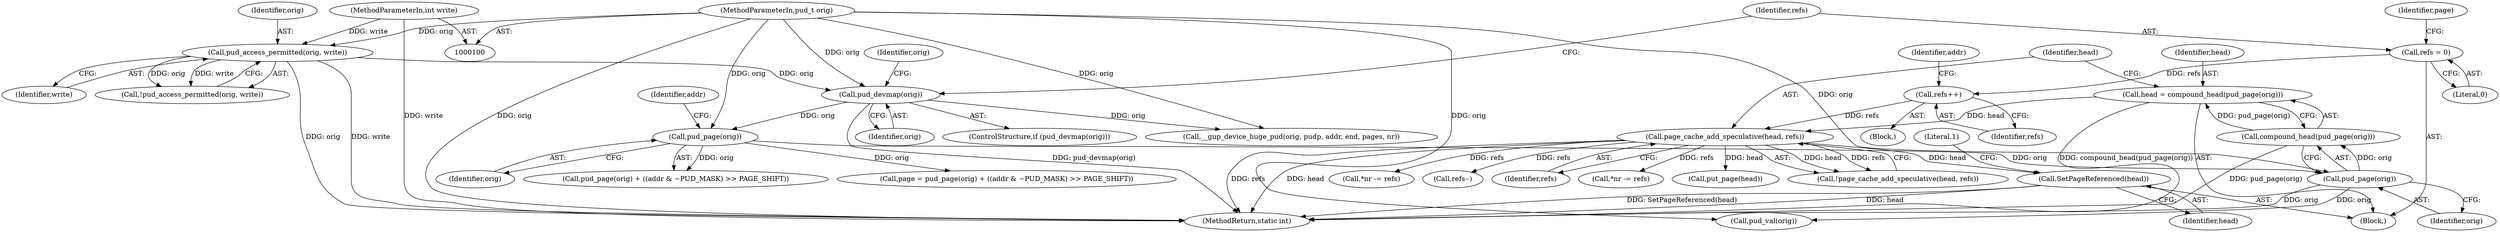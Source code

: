 digraph "0_linux_6b3a707736301c2128ca85ce85fb13f60b5e350a_9@pointer" {
"1000202" [label="(Call,SetPageReferenced(head))"];
"1000172" [label="(Call,page_cache_add_speculative(head, refs))"];
"1000165" [label="(Call,head = compound_head(pud_page(orig)))"];
"1000167" [label="(Call,compound_head(pud_page(orig)))"];
"1000168" [label="(Call,pud_page(orig))"];
"1000136" [label="(Call,pud_page(orig))"];
"1000120" [label="(Call,pud_devmap(orig))"];
"1000114" [label="(Call,pud_access_permitted(orig, write))"];
"1000101" [label="(MethodParameterIn,pud_t orig)"];
"1000105" [label="(MethodParameterIn,int write)"];
"1000156" [label="(Call,refs++)"];
"1000130" [label="(Call,refs = 0)"];
"1000173" [label="(Identifier,head)"];
"1000133" [label="(Call,page = pud_page(orig) + ((addr & ~PUD_MASK) >> PAGE_SHIFT))"];
"1000116" [label="(Identifier,write)"];
"1000124" [label="(Identifier,orig)"];
"1000156" [label="(Call,refs++)"];
"1000114" [label="(Call,pud_access_permitted(orig, write))"];
"1000137" [label="(Identifier,orig)"];
"1000168" [label="(Call,pud_page(orig))"];
"1000134" [label="(Identifier,page)"];
"1000123" [label="(Call,__gup_device_huge_pud(orig, pudp, addr, end, pages, nr))"];
"1000203" [label="(Identifier,head)"];
"1000166" [label="(Identifier,head)"];
"1000115" [label="(Identifier,orig)"];
"1000119" [label="(ControlStructure,if (pud_devmap(orig)))"];
"1000174" [label="(Identifier,refs)"];
"1000191" [label="(Call,*nr -= refs)"];
"1000198" [label="(Call,put_page(head))"];
"1000140" [label="(Identifier,addr)"];
"1000120" [label="(Call,pud_devmap(orig))"];
"1000105" [label="(MethodParameterIn,int write)"];
"1000171" [label="(Call,!page_cache_add_speculative(head, refs))"];
"1000157" [label="(Identifier,refs)"];
"1000108" [label="(Block,)"];
"1000144" [label="(Block,)"];
"1000130" [label="(Call,refs = 0)"];
"1000205" [label="(Literal,1)"];
"1000176" [label="(Call,*nr -= refs)"];
"1000135" [label="(Call,pud_page(orig) + ((addr & ~PUD_MASK) >> PAGE_SHIFT))"];
"1000121" [label="(Identifier,orig)"];
"1000101" [label="(MethodParameterIn,pud_t orig)"];
"1000206" [label="(MethodReturn,static int)"];
"1000196" [label="(Call,refs--)"];
"1000113" [label="(Call,!pud_access_permitted(orig, write))"];
"1000132" [label="(Literal,0)"];
"1000172" [label="(Call,page_cache_add_speculative(head, refs))"];
"1000160" [label="(Identifier,addr)"];
"1000202" [label="(Call,SetPageReferenced(head))"];
"1000131" [label="(Identifier,refs)"];
"1000167" [label="(Call,compound_head(pud_page(orig)))"];
"1000185" [label="(Call,pud_val(orig))"];
"1000169" [label="(Identifier,orig)"];
"1000165" [label="(Call,head = compound_head(pud_page(orig)))"];
"1000136" [label="(Call,pud_page(orig))"];
"1000202" -> "1000108"  [label="AST: "];
"1000202" -> "1000203"  [label="CFG: "];
"1000203" -> "1000202"  [label="AST: "];
"1000205" -> "1000202"  [label="CFG: "];
"1000202" -> "1000206"  [label="DDG: head"];
"1000202" -> "1000206"  [label="DDG: SetPageReferenced(head)"];
"1000172" -> "1000202"  [label="DDG: head"];
"1000172" -> "1000171"  [label="AST: "];
"1000172" -> "1000174"  [label="CFG: "];
"1000173" -> "1000172"  [label="AST: "];
"1000174" -> "1000172"  [label="AST: "];
"1000171" -> "1000172"  [label="CFG: "];
"1000172" -> "1000206"  [label="DDG: head"];
"1000172" -> "1000206"  [label="DDG: refs"];
"1000172" -> "1000171"  [label="DDG: head"];
"1000172" -> "1000171"  [label="DDG: refs"];
"1000165" -> "1000172"  [label="DDG: head"];
"1000156" -> "1000172"  [label="DDG: refs"];
"1000172" -> "1000176"  [label="DDG: refs"];
"1000172" -> "1000191"  [label="DDG: refs"];
"1000172" -> "1000196"  [label="DDG: refs"];
"1000172" -> "1000198"  [label="DDG: head"];
"1000165" -> "1000108"  [label="AST: "];
"1000165" -> "1000167"  [label="CFG: "];
"1000166" -> "1000165"  [label="AST: "];
"1000167" -> "1000165"  [label="AST: "];
"1000173" -> "1000165"  [label="CFG: "];
"1000165" -> "1000206"  [label="DDG: compound_head(pud_page(orig))"];
"1000167" -> "1000165"  [label="DDG: pud_page(orig)"];
"1000167" -> "1000168"  [label="CFG: "];
"1000168" -> "1000167"  [label="AST: "];
"1000167" -> "1000206"  [label="DDG: pud_page(orig)"];
"1000168" -> "1000167"  [label="DDG: orig"];
"1000168" -> "1000169"  [label="CFG: "];
"1000169" -> "1000168"  [label="AST: "];
"1000168" -> "1000206"  [label="DDG: orig"];
"1000136" -> "1000168"  [label="DDG: orig"];
"1000101" -> "1000168"  [label="DDG: orig"];
"1000168" -> "1000185"  [label="DDG: orig"];
"1000136" -> "1000135"  [label="AST: "];
"1000136" -> "1000137"  [label="CFG: "];
"1000137" -> "1000136"  [label="AST: "];
"1000140" -> "1000136"  [label="CFG: "];
"1000136" -> "1000133"  [label="DDG: orig"];
"1000136" -> "1000135"  [label="DDG: orig"];
"1000120" -> "1000136"  [label="DDG: orig"];
"1000101" -> "1000136"  [label="DDG: orig"];
"1000120" -> "1000119"  [label="AST: "];
"1000120" -> "1000121"  [label="CFG: "];
"1000121" -> "1000120"  [label="AST: "];
"1000124" -> "1000120"  [label="CFG: "];
"1000131" -> "1000120"  [label="CFG: "];
"1000120" -> "1000206"  [label="DDG: pud_devmap(orig)"];
"1000114" -> "1000120"  [label="DDG: orig"];
"1000101" -> "1000120"  [label="DDG: orig"];
"1000120" -> "1000123"  [label="DDG: orig"];
"1000114" -> "1000113"  [label="AST: "];
"1000114" -> "1000116"  [label="CFG: "];
"1000115" -> "1000114"  [label="AST: "];
"1000116" -> "1000114"  [label="AST: "];
"1000113" -> "1000114"  [label="CFG: "];
"1000114" -> "1000206"  [label="DDG: orig"];
"1000114" -> "1000206"  [label="DDG: write"];
"1000114" -> "1000113"  [label="DDG: orig"];
"1000114" -> "1000113"  [label="DDG: write"];
"1000101" -> "1000114"  [label="DDG: orig"];
"1000105" -> "1000114"  [label="DDG: write"];
"1000101" -> "1000100"  [label="AST: "];
"1000101" -> "1000206"  [label="DDG: orig"];
"1000101" -> "1000123"  [label="DDG: orig"];
"1000101" -> "1000185"  [label="DDG: orig"];
"1000105" -> "1000100"  [label="AST: "];
"1000105" -> "1000206"  [label="DDG: write"];
"1000156" -> "1000144"  [label="AST: "];
"1000156" -> "1000157"  [label="CFG: "];
"1000157" -> "1000156"  [label="AST: "];
"1000160" -> "1000156"  [label="CFG: "];
"1000130" -> "1000156"  [label="DDG: refs"];
"1000130" -> "1000108"  [label="AST: "];
"1000130" -> "1000132"  [label="CFG: "];
"1000131" -> "1000130"  [label="AST: "];
"1000132" -> "1000130"  [label="AST: "];
"1000134" -> "1000130"  [label="CFG: "];
}
